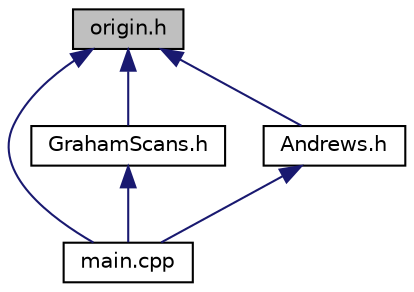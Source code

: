 digraph "origin.h"
{
  edge [fontname="Helvetica",fontsize="10",labelfontname="Helvetica",labelfontsize="10"];
  node [fontname="Helvetica",fontsize="10",shape=record];
  Node1 [label="origin.h",height=0.2,width=0.4,color="black", fillcolor="grey75", style="filled", fontcolor="black"];
  Node1 -> Node2 [dir="back",color="midnightblue",fontsize="10",style="solid"];
  Node2 [label="main.cpp",height=0.2,width=0.4,color="black", fillcolor="white", style="filled",URL="$main_8cpp.html"];
  Node1 -> Node3 [dir="back",color="midnightblue",fontsize="10",style="solid"];
  Node3 [label="GrahamScans.h",height=0.2,width=0.4,color="black", fillcolor="white", style="filled",URL="$GrahamScans_8h.html"];
  Node3 -> Node2 [dir="back",color="midnightblue",fontsize="10",style="solid"];
  Node1 -> Node4 [dir="back",color="midnightblue",fontsize="10",style="solid"];
  Node4 [label="Andrews.h",height=0.2,width=0.4,color="black", fillcolor="white", style="filled",URL="$Andrews_8h.html"];
  Node4 -> Node2 [dir="back",color="midnightblue",fontsize="10",style="solid"];
}
